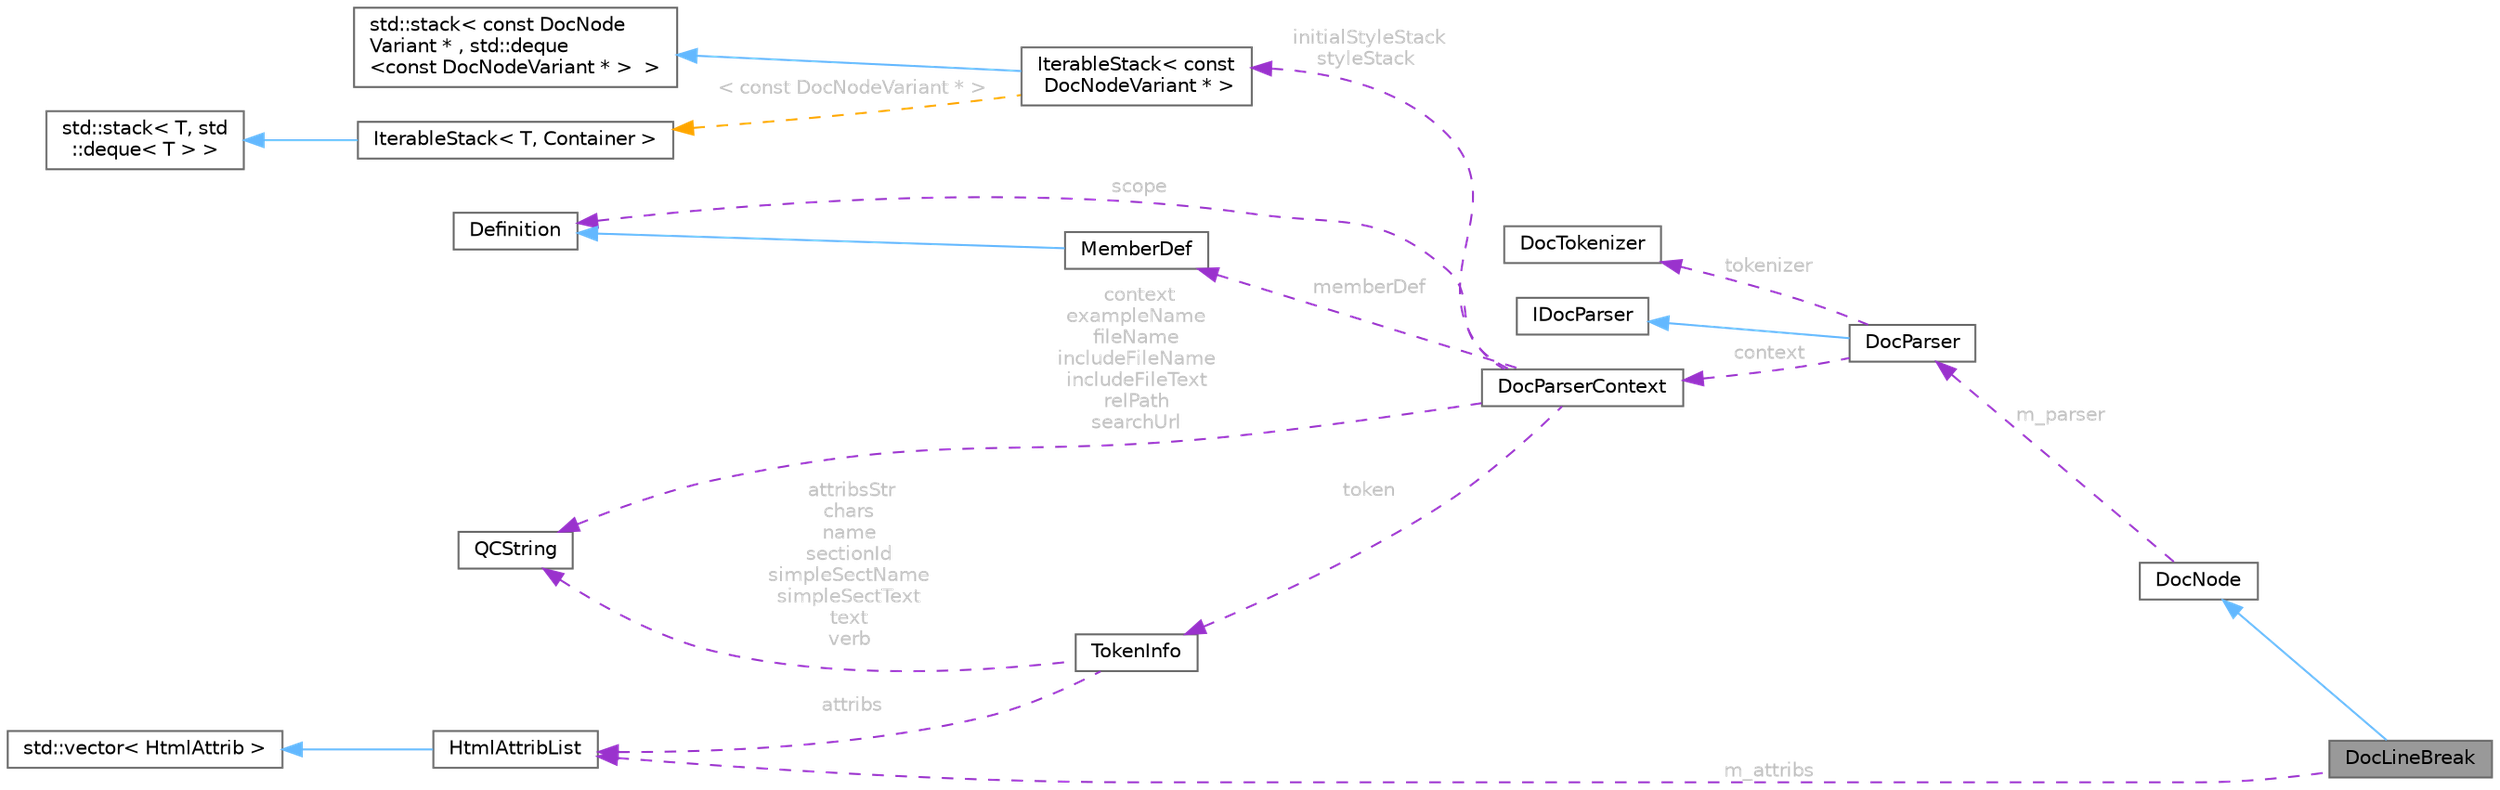 digraph "DocLineBreak"
{
 // INTERACTIVE_SVG=YES
 // LATEX_PDF_SIZE
  bgcolor="transparent";
  edge [fontname=Helvetica,fontsize=10,labelfontname=Helvetica,labelfontsize=10];
  node [fontname=Helvetica,fontsize=10,shape=box,height=0.2,width=0.4];
  rankdir="LR";
  Node1 [id="Node000001",label="DocLineBreak",height=0.2,width=0.4,color="gray40", fillcolor="grey60", style="filled", fontcolor="black",tooltip="Node representing a line break."];
  Node2 -> Node1 [id="edge1_Node000001_Node000002",dir="back",color="steelblue1",style="solid"];
  Node2 [id="Node000002",label="DocNode",height=0.2,width=0.4,color="gray40", fillcolor="white", style="filled",URL="$d9/d0e/class_doc_node.html",tooltip="Abstract node interface with type information."];
  Node3 -> Node2 [id="edge2_Node000002_Node000003",dir="back",color="darkorchid3",style="dashed",label=" m_parser",fontcolor="grey" ];
  Node3 [id="Node000003",label="DocParser",height=0.2,width=0.4,color="gray40", fillcolor="white", style="filled",URL="$da/d02/class_doc_parser.html",tooltip=" "];
  Node4 -> Node3 [id="edge3_Node000003_Node000004",dir="back",color="steelblue1",style="solid"];
  Node4 [id="Node000004",label="IDocParser",height=0.2,width=0.4,color="gray40", fillcolor="white", style="filled",URL="$de/dad/class_i_doc_parser.html",tooltip="opaque parser interface"];
  Node5 -> Node3 [id="edge4_Node000003_Node000005",dir="back",color="darkorchid3",style="dashed",label=" context",fontcolor="grey" ];
  Node5 [id="Node000005",label="DocParserContext",height=0.2,width=0.4,color="gray40", fillcolor="white", style="filled",URL="$d8/d7d/struct_doc_parser_context.html",tooltip="Parser's context to store all global variables."];
  Node6 -> Node5 [id="edge5_Node000005_Node000006",dir="back",color="darkorchid3",style="dashed",label=" scope",fontcolor="grey" ];
  Node6 [id="Node000006",label="Definition",height=0.2,width=0.4,color="gray40", fillcolor="white", style="filled",URL="$d5/dcc/class_definition.html",tooltip="The common base class of all entity definitions found in the sources."];
  Node7 -> Node5 [id="edge6_Node000005_Node000007",dir="back",color="darkorchid3",style="dashed",label=" context\nexampleName\nfileName\nincludeFileName\nincludeFileText\nrelPath\nsearchUrl",fontcolor="grey" ];
  Node7 [id="Node000007",label="QCString",height=0.2,width=0.4,color="gray40", fillcolor="white", style="filled",URL="$d9/d45/class_q_c_string.html",tooltip="This is an alternative implementation of QCString."];
  Node8 -> Node5 [id="edge7_Node000005_Node000008",dir="back",color="darkorchid3",style="dashed",label=" initialStyleStack\nstyleStack",fontcolor="grey" ];
  Node8 [id="Node000008",label="IterableStack\< const\l DocNodeVariant * \>",height=0.2,width=0.4,color="gray40", fillcolor="white", style="filled",URL="$d9/d82/class_iterable_stack.html",tooltip=" "];
  Node9 -> Node8 [id="edge8_Node000008_Node000009",dir="back",color="steelblue1",style="solid"];
  Node9 [id="Node000009",label="std::stack\< const DocNode\lVariant * , std::deque\l\<const DocNodeVariant * \>  \>",height=0.2,width=0.4,color="gray40", fillcolor="white", style="filled"];
  Node10 -> Node8 [id="edge9_Node000008_Node000010",dir="back",color="orange",style="dashed",label=" \< const DocNodeVariant * \>",fontcolor="grey" ];
  Node10 [id="Node000010",label="IterableStack\< T, Container \>",height=0.2,width=0.4,color="gray40", fillcolor="white", style="filled",URL="$d9/d82/class_iterable_stack.html",tooltip=" "];
  Node11 -> Node10 [id="edge10_Node000010_Node000011",dir="back",color="steelblue1",style="solid"];
  Node11 [id="Node000011",label="std::stack\< T, std\l::deque\< T \> \>",height=0.2,width=0.4,color="gray40", fillcolor="white", style="filled"];
  Node12 -> Node5 [id="edge11_Node000005_Node000012",dir="back",color="darkorchid3",style="dashed",label=" memberDef",fontcolor="grey" ];
  Node12 [id="Node000012",label="MemberDef",height=0.2,width=0.4,color="gray40", fillcolor="white", style="filled",URL="$da/d09/class_member_def.html",tooltip="A model of a class/file/namespace member symbol."];
  Node6 -> Node12 [id="edge12_Node000012_Node000006",dir="back",color="steelblue1",style="solid"];
  Node13 -> Node5 [id="edge13_Node000005_Node000013",dir="back",color="darkorchid3",style="dashed",label=" token",fontcolor="grey" ];
  Node13 [id="Node000013",label="TokenInfo",height=0.2,width=0.4,color="gray40", fillcolor="white", style="filled",URL="$d6/df4/struct_token_info.html",tooltip="Data associated with a token used by the comment block parser."];
  Node7 -> Node13 [id="edge14_Node000013_Node000007",dir="back",color="darkorchid3",style="dashed",label=" attribsStr\nchars\nname\nsectionId\nsimpleSectName\nsimpleSectText\ntext\nverb",fontcolor="grey" ];
  Node14 -> Node13 [id="edge15_Node000013_Node000014",dir="back",color="darkorchid3",style="dashed",label=" attribs",fontcolor="grey" ];
  Node14 [id="Node000014",label="HtmlAttribList",height=0.2,width=0.4,color="gray40", fillcolor="white", style="filled",URL="$db/d4d/class_html_attrib_list.html",tooltip="Class representing a list of HTML attributes."];
  Node15 -> Node14 [id="edge16_Node000014_Node000015",dir="back",color="steelblue1",style="solid"];
  Node15 [id="Node000015",label="std::vector\< HtmlAttrib \>",height=0.2,width=0.4,color="gray40", fillcolor="white", style="filled"];
  Node16 -> Node3 [id="edge17_Node000003_Node000016",dir="back",color="darkorchid3",style="dashed",label=" tokenizer",fontcolor="grey" ];
  Node16 [id="Node000016",label="DocTokenizer",height=0.2,width=0.4,color="gray40", fillcolor="white", style="filled",URL="$d1/d7f/class_doc_tokenizer.html",tooltip=" "];
  Node14 -> Node1 [id="edge18_Node000001_Node000014",dir="back",color="darkorchid3",style="dashed",label=" m_attribs",fontcolor="grey" ];
}
